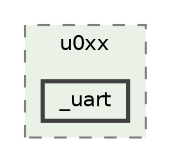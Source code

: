 digraph "hal_platform/u0xx/_uart"
{
 // INTERACTIVE_SVG=YES
 // LATEX_PDF_SIZE
  bgcolor="transparent";
  edge [fontname=Helvetica,fontsize=10,labelfontname=Helvetica,labelfontsize=10];
  node [fontname=Helvetica,fontsize=10,shape=box,height=0.2,width=0.4];
  compound=true
  subgraph clusterdir_e6e81f65b81118890ab216e7e6c72be2 {
    graph [ bgcolor="#eaf2e7", pencolor="grey50", label="u0xx", fontname=Helvetica,fontsize=10 style="filled,dashed", URL="dir_e6e81f65b81118890ab216e7e6c72be2.html",tooltip=""]
  dir_f9bac1dc5d25c529cb9049867e3a7842 [label="_uart", fillcolor="#eaf2e7", color="grey25", style="filled,bold", URL="dir_f9bac1dc5d25c529cb9049867e3a7842.html",tooltip=""];
  }
}
